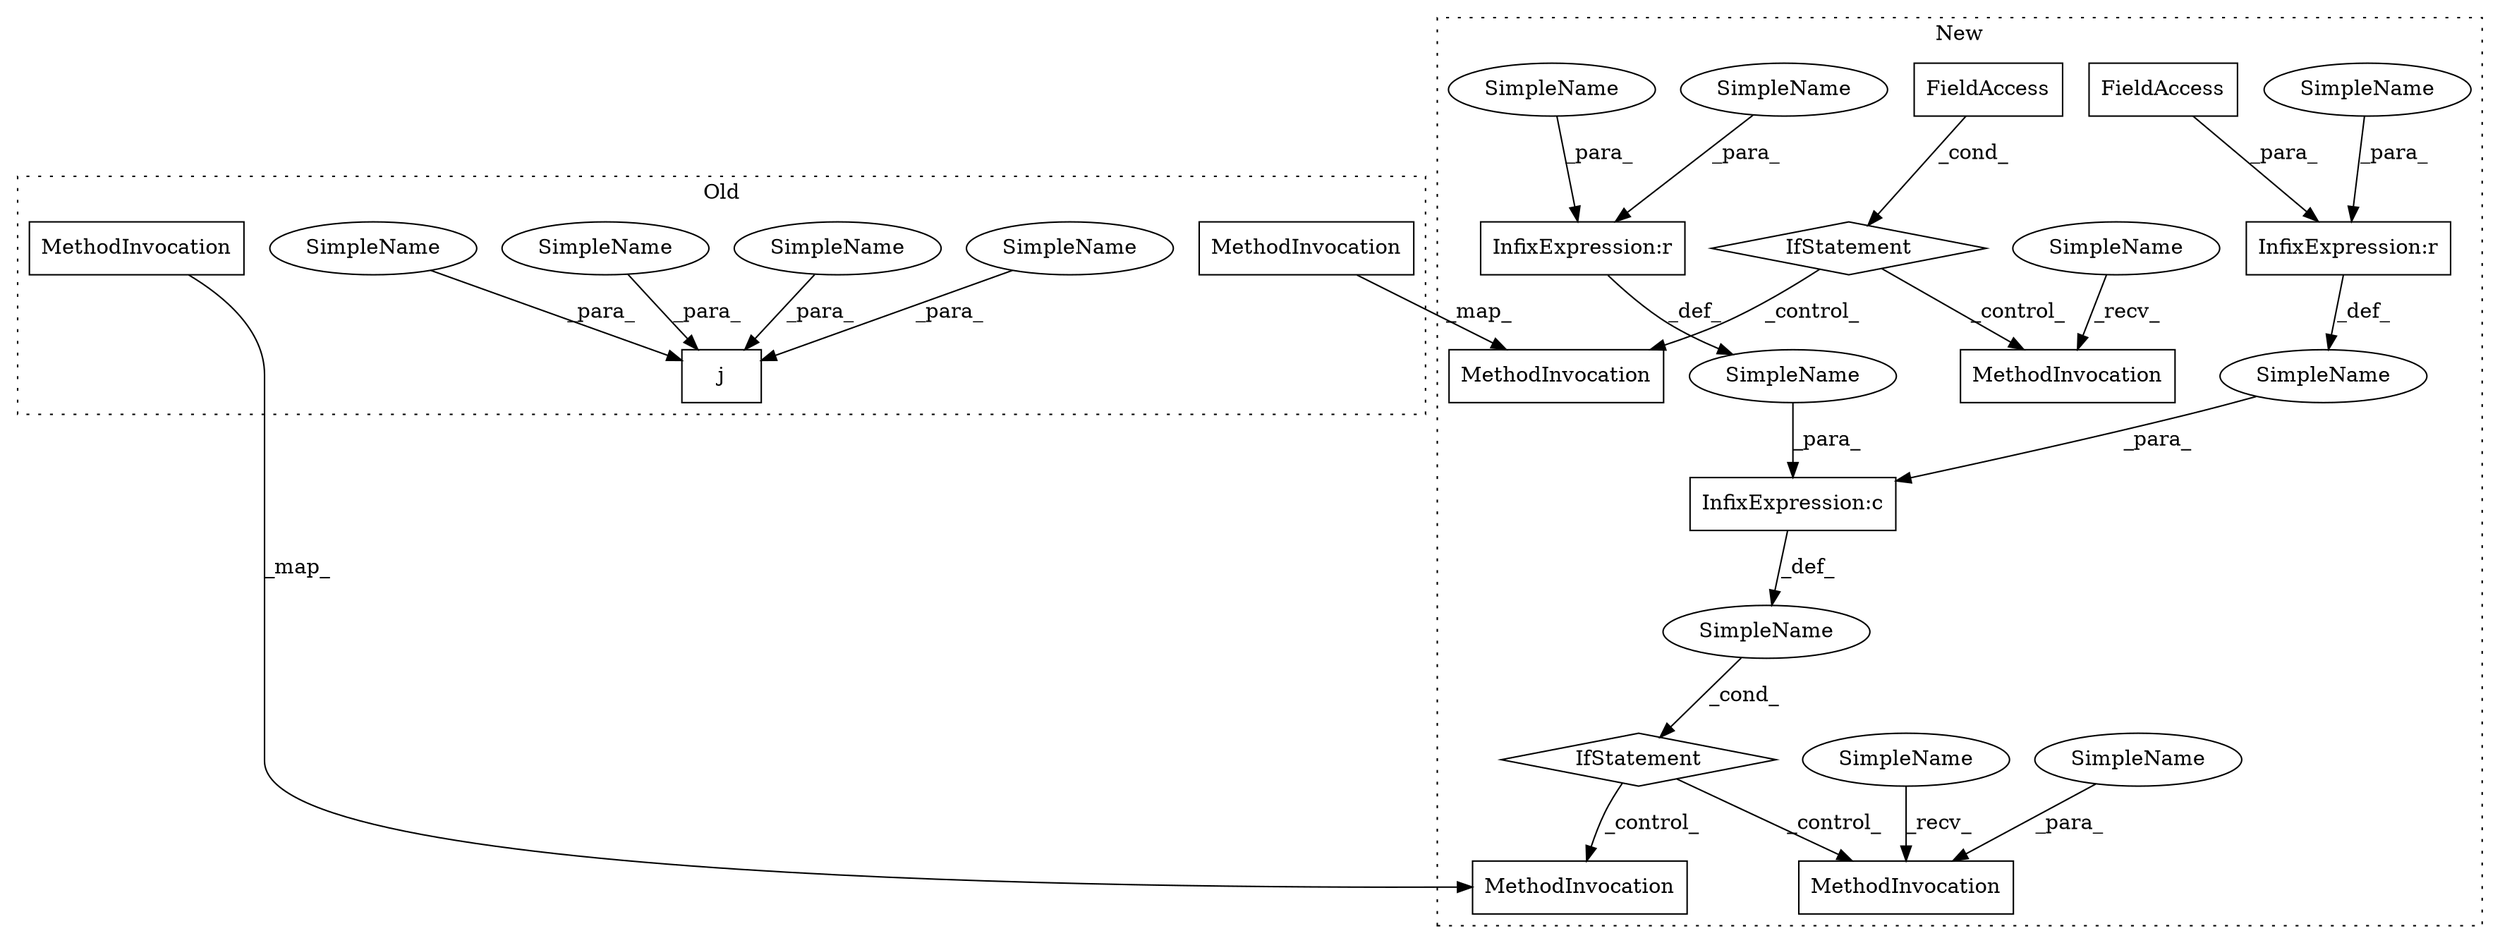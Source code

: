 digraph G {
subgraph cluster0 {
6 [label="MethodInvocation" a="32" s="5666,5685" l="6,1" shape="box"];
8 [label="MethodInvocation" a="32" s="5703" l="10" shape="box"];
12 [label="SimpleName" a="42" s="5494" l="7" shape="ellipse"];
14 [label="SimpleName" a="42" s="5533" l="7" shape="ellipse"];
16 [label="SimpleName" a="42" s="5514" l="6" shape="ellipse"];
23 [label="SimpleName" a="42" s="5553" l="6" shape="ellipse"];
24 [label="j" a="106" s="5494" l="65" shape="box"];
label = "Old";
style="dotted";
}
subgraph cluster1 {
1 [label="FieldAccess" a="22" s="5570" l="4" shape="box"];
2 [label="FieldAccess" a="22" s="5443" l="6" shape="box"];
3 [label="IfStatement" a="25" s="5418,5458" l="4,2" shape="diamond"];
4 [label="IfStatement" a="25" s="5566,5574" l="4,2" shape="diamond"];
5 [label="MethodInvocation" a="32" s="5634" l="10" shape="box"];
7 [label="MethodInvocation" a="32" s="5479,5498" l="6,1" shape="box"];
9 [label="MethodInvocation" a="32" s="5532,5553" l="6,1" shape="box"];
10 [label="MethodInvocation" a="32" s="5595" l="6" shape="box"];
11 [label="SimpleName" a="42" s="" l="" shape="ellipse"];
13 [label="SimpleName" a="42" s="5453" l="4" shape="ellipse"];
15 [label="SimpleName" a="42" s="" l="" shape="ellipse"];
17 [label="SimpleName" a="42" s="5538" l="7" shape="ellipse"];
18 [label="SimpleName" a="42" s="" l="" shape="ellipse"];
19 [label="SimpleName" a="42" s="5521" l="10" shape="ellipse"];
20 [label="SimpleName" a="42" s="5423" l="6" shape="ellipse"];
21 [label="SimpleName" a="42" s="5433" l="4" shape="ellipse"];
22 [label="SimpleName" a="42" s="5584" l="10" shape="ellipse"];
25 [label="InfixExpression:c" a="27" s="5438" l="4" shape="box"];
26 [label="InfixExpression:r" a="27" s="5429" l="4" shape="box"];
27 [label="InfixExpression:r" a="27" s="5449" l="4" shape="box"];
label = "New";
style="dotted";
}
1 -> 4 [label="_cond_"];
2 -> 27 [label="_para_"];
3 -> 9 [label="_control_"];
3 -> 7 [label="_control_"];
4 -> 5 [label="_control_"];
4 -> 10 [label="_control_"];
6 -> 7 [label="_map_"];
8 -> 5 [label="_map_"];
11 -> 3 [label="_cond_"];
12 -> 24 [label="_para_"];
13 -> 27 [label="_para_"];
14 -> 24 [label="_para_"];
15 -> 25 [label="_para_"];
16 -> 24 [label="_para_"];
17 -> 9 [label="_para_"];
18 -> 25 [label="_para_"];
19 -> 9 [label="_recv_"];
20 -> 26 [label="_para_"];
21 -> 26 [label="_para_"];
22 -> 10 [label="_recv_"];
23 -> 24 [label="_para_"];
25 -> 11 [label="_def_"];
26 -> 18 [label="_def_"];
27 -> 15 [label="_def_"];
}